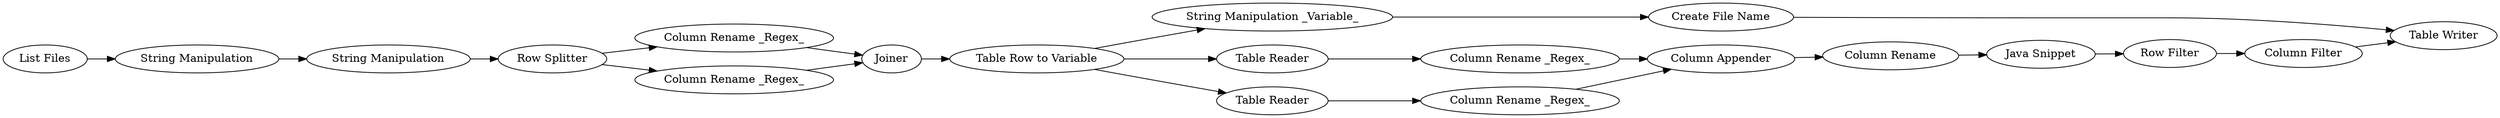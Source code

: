 digraph {
	"6631986165474182845_83" [label="Column Rename"]
	"6631986165474182845_74" [label="String Manipulation"]
	"6631986165474182845_77" [label="Column Rename _Regex_"]
	"6631986165474182845_75" [label="Column Rename _Regex_"]
	"6631986165474182845_125" [label="Java Snippet"]
	"6631986165474182845_89" [label="String Manipulation _Variable_"]
	"6631986165474182845_71" [label="List Files"]
	"6631986165474182845_70" [label="Column Rename _Regex_"]
	"6631986165474182845_79" [label="Table Reader"]
	"6631986165474182845_72" [label="String Manipulation"]
	"6631986165474182845_73" [label="Row Splitter"]
	"6631986165474182845_80" [label="Column Rename _Regex_"]
	"6631986165474182845_78" [label="Table Row to Variable"]
	"6631986165474182845_81" [label="Table Reader"]
	"6631986165474182845_87" [label="Column Filter"]
	"6631986165474182845_90" [label="Create File Name"]
	"6631986165474182845_88" [label="Table Writer"]
	"6631986165474182845_69" [label=Joiner]
	"6631986165474182845_128" [label="Row Filter"]
	"6631986165474182845_82" [label="Column Appender"]
	"6631986165474182845_78" -> "6631986165474182845_79"
	"6631986165474182845_73" -> "6631986165474182845_75"
	"6631986165474182845_69" -> "6631986165474182845_78"
	"6631986165474182845_77" -> "6631986165474182845_82"
	"6631986165474182845_125" -> "6631986165474182845_128"
	"6631986165474182845_72" -> "6631986165474182845_74"
	"6631986165474182845_71" -> "6631986165474182845_72"
	"6631986165474182845_79" -> "6631986165474182845_80"
	"6631986165474182845_89" -> "6631986165474182845_90"
	"6631986165474182845_80" -> "6631986165474182845_82"
	"6631986165474182845_83" -> "6631986165474182845_125"
	"6631986165474182845_74" -> "6631986165474182845_73"
	"6631986165474182845_87" -> "6631986165474182845_88"
	"6631986165474182845_81" -> "6631986165474182845_77"
	"6631986165474182845_70" -> "6631986165474182845_69"
	"6631986165474182845_128" -> "6631986165474182845_87"
	"6631986165474182845_82" -> "6631986165474182845_83"
	"6631986165474182845_78" -> "6631986165474182845_81"
	"6631986165474182845_75" -> "6631986165474182845_69"
	"6631986165474182845_78" -> "6631986165474182845_89"
	"6631986165474182845_73" -> "6631986165474182845_70"
	"6631986165474182845_90" -> "6631986165474182845_88"
	rankdir=LR
}
